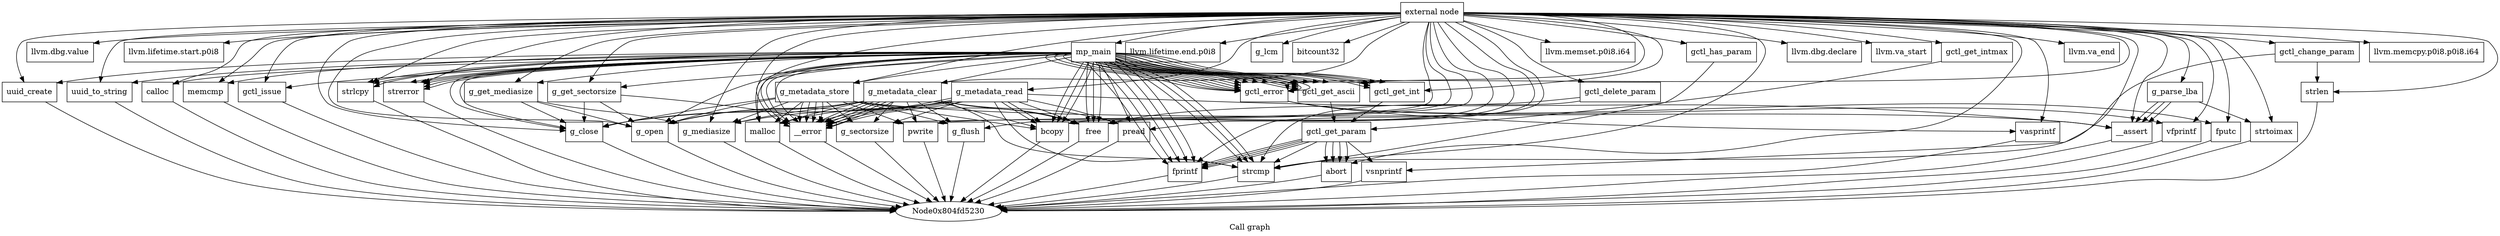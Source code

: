 digraph "Call graph" {
	label="Call graph";

	Node0x804fd5200 [shape=record,label="{external node}"];
	Node0x804fd5200 -> Node0x804fd5290;
	Node0x804fd5200 -> Node0x804fd5b90;
	Node0x804fd5200 -> Node0x804fd53b0;
	Node0x804fd5200 -> Node0x804fd5bf0;
	Node0x804fd5200 -> Node0x804fd5530;
	Node0x804fd5200 -> Node0x804fd5590;
	Node0x804fd5200 -> Node0x804fd55f0;
	Node0x804fd5200 -> Node0x804fd5650;
	Node0x804fd5200 -> Node0x804fd56b0;
	Node0x804fd5200 -> Node0x804fd5710;
	Node0x804fd5200 -> Node0x804fd5770;
	Node0x804fd5200 -> Node0x804fd57d0;
	Node0x804fd5200 -> Node0x804fd5830;
	Node0x804fd5200 -> Node0x804fd58f0;
	Node0x804fd5200 -> Node0x804fd5950;
	Node0x804fd5200 -> Node0x804fd59b0;
	Node0x804fd5200 -> Node0x804fd5a10;
	Node0x804fd5200 -> Node0x804fd5a70;
	Node0x804fd5200 -> Node0x804fd5c50;
	Node0x804fd5200 -> Node0x804fd5b30;
	Node0x804fd5200 -> Node0x804fd5cb0;
	Node0x804fd5200 -> Node0x804fd5d10;
	Node0x804fd5200 -> Node0x804fd5d70;
	Node0x804fd5200 -> Node0x804fd5dd0;
	Node0x804fd5200 -> Node0x804fd5e30;
	Node0x804fd5200 -> Node0x804fd5470;
	Node0x804fd5200 -> Node0x804fd5e90;
	Node0x804fd5200 -> Node0x804fd54d0;
	Node0x804fd5200 -> Node0x804fd5ef0;
	Node0x804fd5200 -> Node0x804fd5f50;
	Node0x804fd5200 -> Node0x804fd5890;
	Node0x804fd5200 -> Node0x804fd6070;
	Node0x804fd5200 -> Node0x804fd5fb0;
	Node0x804fd5200 -> Node0x804fd6010;
	Node0x804fd5200 -> Node0x804fd5ad0;
	Node0x804fd5200 -> Node0x804fd5350;
	Node0x804fd5200 -> Node0x804fd61f0;
	Node0x804fd5200 -> Node0x804fd6250;
	Node0x804fd5200 -> Node0x804fd60d0;
	Node0x804fd5200 -> Node0x804fd6130;
	Node0x804fd5200 -> Node0x804fd6190;
	Node0x804fd5200 -> Node0x804fd62b0;
	Node0x804fd5200 -> Node0x804fd5410;
	Node0x804fd5200 -> Node0x804fd6370;
	Node0x804fd5200 -> Node0x804fd63d0;
	Node0x804fd5200 -> Node0x804fd6430;
	Node0x804fd5200 -> Node0x804fd52f0;
	Node0x804fd5200 -> Node0x804fd6490;
	Node0x804fd5200 -> Node0x804fd64f0;
	Node0x804fd5200 -> Node0x804fd6550;
	Node0x804fd5200 -> Node0x804fd65b0;
	Node0x804fd5200 -> Node0x804fd6610;
	Node0x804fd5290 [shape=record,label="{mp_main}"];
	Node0x804fd5290 -> Node0x804fd52f0;
	Node0x804fd5290 -> Node0x804fd5350;
	Node0x804fd5290 -> Node0x804fd53b0;
	Node0x804fd5290 -> Node0x804fd5410;
	Node0x804fd5290 -> Node0x804fd5350;
	Node0x804fd5290 -> Node0x804fd52f0;
	Node0x804fd5290 -> Node0x804fd5470;
	Node0x804fd5290 -> Node0x804fd54d0;
	Node0x804fd5290 -> Node0x804fd5530;
	Node0x804fd5290 -> Node0x804fd5590;
	Node0x804fd5290 -> Node0x804fd5350;
	Node0x804fd5290 -> Node0x804fd5350;
	Node0x804fd5290 -> Node0x804fd5350;
	Node0x804fd5290 -> Node0x804fd55f0;
	Node0x804fd5290 -> Node0x804fd52f0;
	Node0x804fd5290 -> Node0x804fd55f0;
	Node0x804fd5290 -> Node0x804fd5650;
	Node0x804fd5290 -> Node0x804fd5350;
	Node0x804fd5290 -> Node0x804fd56b0;
	Node0x804fd5290 -> Node0x804fd5350;
	Node0x804fd5290 -> Node0x804fd55f0;
	Node0x804fd5290 -> Node0x804fd5410;
	Node0x804fd5290 -> Node0x804fd5410;
	Node0x804fd5290 -> Node0x804fd5710;
	Node0x804fd5290 -> Node0x804fd5770;
	Node0x804fd5290 -> Node0x804fd5350;
	Node0x804fd5290 -> Node0x804fd57d0;
	Node0x804fd5290 -> Node0x804fd5350;
	Node0x804fd5290 -> Node0x804fd5830;
	Node0x804fd5290 -> Node0x804fd5830;
	Node0x804fd5290 -> Node0x804fd5830;
	Node0x804fd5290 -> Node0x804fd52f0;
	Node0x804fd5290 -> Node0x804fd5890;
	Node0x804fd5290 -> Node0x804fd5590;
	Node0x804fd5290 -> Node0x804fd5350;
	Node0x804fd5290 -> Node0x804fd52f0;
	Node0x804fd5290 -> Node0x804fd58f0;
	Node0x804fd5290 -> Node0x804fd5530;
	Node0x804fd5290 -> Node0x804fd5590;
	Node0x804fd5290 -> Node0x804fd5950;
	Node0x804fd5290 -> Node0x804fd59b0;
	Node0x804fd5290 -> Node0x804fd5530;
	Node0x804fd5290 -> Node0x804fd5590;
	Node0x804fd5290 -> Node0x804fd5950;
	Node0x804fd5290 -> Node0x804fd5a10;
	Node0x804fd5290 -> Node0x804fd5a10;
	Node0x804fd5290 -> Node0x804fd5a70;
	Node0x804fd5290 -> Node0x804fd5950;
	Node0x804fd5290 -> Node0x804fd5710;
	Node0x804fd5290 -> Node0x804fd5710;
	Node0x804fd5290 -> Node0x804fd53b0;
	Node0x804fd5290 -> Node0x804fd5410;
	Node0x804fd5290 -> Node0x804fd5350;
	Node0x804fd5290 -> Node0x804fd52f0;
	Node0x804fd5290 -> Node0x804fd5ad0;
	Node0x804fd5290 -> Node0x804fd5590;
	Node0x804fd5290 -> Node0x804fd5950;
	Node0x804fd5290 -> Node0x804fd5350;
	Node0x804fd5290 -> Node0x804fd53b0;
	Node0x804fd5290 -> Node0x804fd5410;
	Node0x804fd5290 -> Node0x804fd5350;
	Node0x804fd5290 -> Node0x804fd52f0;
	Node0x804fd5290 -> Node0x804fd52f0;
	Node0x804fd5290 -> Node0x804fd5b30;
	Node0x804fd5290 -> Node0x804fd5950;
	Node0x804fd5290 -> Node0x804fd5350;
	Node0x804fd5b90 [shape=record,label="{llvm.dbg.value}"];
	Node0x804fd53b0 [shape=record,label="{strcmp}"];
	Node0x804fd53b0 -> Node0x804fd5230;
	Node0x804fd5bf0 [shape=record,label="{llvm.lifetime.start.p0i8}"];
	Node0x804fd5530 [shape=record,label="{__error}"];
	Node0x804fd5530 -> Node0x804fd5230;
	Node0x804fd5590 [shape=record,label="{strerror}"];
	Node0x804fd5590 -> Node0x804fd5230;
	Node0x804fd55f0 [shape=record,label="{strlcpy}"];
	Node0x804fd55f0 -> Node0x804fd5230;
	Node0x804fd5650 [shape=record,label="{uuid_create}"];
	Node0x804fd5650 -> Node0x804fd5230;
	Node0x804fd56b0 [shape=record,label="{uuid_to_string}"];
	Node0x804fd56b0 -> Node0x804fd5230;
	Node0x804fd5710 [shape=record,label="{free}"];
	Node0x804fd5710 -> Node0x804fd5230;
	Node0x804fd5770 [shape=record,label="{calloc}"];
	Node0x804fd5770 -> Node0x804fd5230;
	Node0x804fd57d0 [shape=record,label="{malloc}"];
	Node0x804fd57d0 -> Node0x804fd5230;
	Node0x804fd5830 [shape=record,label="{bcopy}"];
	Node0x804fd5830 -> Node0x804fd5230;
	Node0x804fd58f0 [shape=record,label="{g_open}"];
	Node0x804fd58f0 -> Node0x804fd5230;
	Node0x804fd5950 [shape=record,label="{fprintf}"];
	Node0x804fd5950 -> Node0x804fd5230;
	Node0x804fd59b0 [shape=record,label="{pread}"];
	Node0x804fd59b0 -> Node0x804fd5230;
	Node0x804fd5a10 [shape=record,label="{g_close}"];
	Node0x804fd5a10 -> Node0x804fd5230;
	Node0x804fd5a70 [shape=record,label="{memcmp}"];
	Node0x804fd5a70 -> Node0x804fd5230;
	Node0x804fd5c50 [shape=record,label="{llvm.lifetime.end.p0i8}"];
	Node0x804fd5b30 [shape=record,label="{gctl_issue}"];
	Node0x804fd5b30 -> Node0x804fd5230;
	Node0x804fd5cb0 [shape=record,label="{g_lcm}"];
	Node0x804fd5d10 [shape=record,label="{bitcount32}"];
	Node0x804fd5d70 [shape=record,label="{g_parse_lba}"];
	Node0x804fd5d70 -> Node0x804fd5dd0;
	Node0x804fd5d70 -> Node0x804fd5dd0;
	Node0x804fd5d70 -> Node0x804fd5dd0;
	Node0x804fd5d70 -> Node0x804fd5e30;
	Node0x804fd5dd0 [shape=record,label="{__assert}"];
	Node0x804fd5dd0 -> Node0x804fd5230;
	Node0x804fd5e30 [shape=record,label="{strtoimax}"];
	Node0x804fd5e30 -> Node0x804fd5230;
	Node0x804fd5470 [shape=record,label="{g_get_mediasize}"];
	Node0x804fd5470 -> Node0x804fd58f0;
	Node0x804fd5470 -> Node0x804fd5e90;
	Node0x804fd5470 -> Node0x804fd5a10;
	Node0x804fd5e90 [shape=record,label="{g_mediasize}"];
	Node0x804fd5e90 -> Node0x804fd5230;
	Node0x804fd54d0 [shape=record,label="{g_get_sectorsize}"];
	Node0x804fd54d0 -> Node0x804fd58f0;
	Node0x804fd54d0 -> Node0x804fd5ef0;
	Node0x804fd54d0 -> Node0x804fd5a10;
	Node0x804fd5ef0 [shape=record,label="{g_sectorsize}"];
	Node0x804fd5ef0 -> Node0x804fd5230;
	Node0x804fd5f50 [shape=record,label="{g_metadata_read}"];
	Node0x804fd5f50 -> Node0x804fd58f0;
	Node0x804fd5f50 -> Node0x804fd5530;
	Node0x804fd5f50 -> Node0x804fd5e90;
	Node0x804fd5f50 -> Node0x804fd5530;
	Node0x804fd5f50 -> Node0x804fd5ef0;
	Node0x804fd5f50 -> Node0x804fd5530;
	Node0x804fd5f50 -> Node0x804fd5dd0;
	Node0x804fd5f50 -> Node0x804fd57d0;
	Node0x804fd5f50 -> Node0x804fd59b0;
	Node0x804fd5f50 -> Node0x804fd5530;
	Node0x804fd5f50 -> Node0x804fd5830;
	Node0x804fd5f50 -> Node0x804fd53b0;
	Node0x804fd5f50 -> Node0x804fd5830;
	Node0x804fd5f50 -> Node0x804fd5710;
	Node0x804fd5f50 -> Node0x804fd5a10;
	Node0x804fd5890 [shape=record,label="{g_metadata_store}"];
	Node0x804fd5890 -> Node0x804fd58f0;
	Node0x804fd5890 -> Node0x804fd5530;
	Node0x804fd5890 -> Node0x804fd5e90;
	Node0x804fd5890 -> Node0x804fd5530;
	Node0x804fd5890 -> Node0x804fd5ef0;
	Node0x804fd5890 -> Node0x804fd5530;
	Node0x804fd5890 -> Node0x804fd5dd0;
	Node0x804fd5890 -> Node0x804fd57d0;
	Node0x804fd5890 -> Node0x804fd5830;
	Node0x804fd5890 -> Node0x804fd5fb0;
	Node0x804fd5890 -> Node0x804fd5530;
	Node0x804fd5890 -> Node0x804fd6010;
	Node0x804fd5890 -> Node0x804fd5710;
	Node0x804fd5890 -> Node0x804fd5a10;
	Node0x804fd6070 [shape=record,label="{llvm.memset.p0i8.i64}"];
	Node0x804fd5fb0 [shape=record,label="{pwrite}"];
	Node0x804fd5fb0 -> Node0x804fd5230;
	Node0x804fd6010 [shape=record,label="{g_flush}"];
	Node0x804fd6010 -> Node0x804fd5230;
	Node0x804fd5ad0 [shape=record,label="{g_metadata_clear}"];
	Node0x804fd5ad0 -> Node0x804fd58f0;
	Node0x804fd5ad0 -> Node0x804fd5530;
	Node0x804fd5ad0 -> Node0x804fd5e90;
	Node0x804fd5ad0 -> Node0x804fd5530;
	Node0x804fd5ad0 -> Node0x804fd5ef0;
	Node0x804fd5ad0 -> Node0x804fd5530;
	Node0x804fd5ad0 -> Node0x804fd57d0;
	Node0x804fd5ad0 -> Node0x804fd59b0;
	Node0x804fd5ad0 -> Node0x804fd5530;
	Node0x804fd5ad0 -> Node0x804fd5830;
	Node0x804fd5ad0 -> Node0x804fd53b0;
	Node0x804fd5ad0 -> Node0x804fd5fb0;
	Node0x804fd5ad0 -> Node0x804fd5530;
	Node0x804fd5ad0 -> Node0x804fd6010;
	Node0x804fd5ad0 -> Node0x804fd5710;
	Node0x804fd5ad0 -> Node0x804fd5a10;
	Node0x804fd5350 [shape=record,label="{gctl_error}"];
	Node0x804fd5350 -> Node0x804fd60d0;
	Node0x804fd5350 -> Node0x804fd6130;
	Node0x804fd5350 -> Node0x804fd6190;
	Node0x804fd61f0 [shape=record,label="{llvm.dbg.declare}"];
	Node0x804fd6250 [shape=record,label="{llvm.va_start}"];
	Node0x804fd60d0 [shape=record,label="{vasprintf}"];
	Node0x804fd60d0 -> Node0x804fd5230;
	Node0x804fd6130 [shape=record,label="{vfprintf}"];
	Node0x804fd6130 -> Node0x804fd5230;
	Node0x804fd6190 [shape=record,label="{fputc}"];
	Node0x804fd6190 -> Node0x804fd5230;
	Node0x804fd62b0 [shape=record,label="{llvm.va_end}"];
	Node0x804fd5410 [shape=record,label="{gctl_get_int}"];
	Node0x804fd5410 -> Node0x804fd6310;
	Node0x804fd6310 [shape=record,label="{gctl_get_param}"];
	Node0x804fd6310 -> Node0x804fd6370;
	Node0x804fd6310 -> Node0x804fd53b0;
	Node0x804fd6310 -> Node0x804fd5950;
	Node0x804fd6310 -> Node0x804fd63d0;
	Node0x804fd6310 -> Node0x804fd5950;
	Node0x804fd6310 -> Node0x804fd63d0;
	Node0x804fd6310 -> Node0x804fd5950;
	Node0x804fd6310 -> Node0x804fd63d0;
	Node0x804fd6310 -> Node0x804fd5950;
	Node0x804fd6310 -> Node0x804fd63d0;
	Node0x804fd6370 [shape=record,label="{vsnprintf}"];
	Node0x804fd6370 -> Node0x804fd5230;
	Node0x804fd63d0 [shape=record,label="{abort}"];
	Node0x804fd63d0 -> Node0x804fd5230;
	Node0x804fd6430 [shape=record,label="{gctl_get_intmax}"];
	Node0x804fd6430 -> Node0x804fd6310;
	Node0x804fd52f0 [shape=record,label="{gctl_get_ascii}"];
	Node0x804fd52f0 -> Node0x804fd6310;
	Node0x804fd6490 [shape=record,label="{gctl_change_param}"];
	Node0x804fd6490 -> Node0x804fd53b0;
	Node0x804fd6490 -> Node0x804fd64f0;
	Node0x804fd64f0 [shape=record,label="{strlen}"];
	Node0x804fd64f0 -> Node0x804fd5230;
	Node0x804fd6550 [shape=record,label="{gctl_delete_param}"];
	Node0x804fd6550 -> Node0x804fd53b0;
	Node0x804fd6550 -> Node0x804fd5710;
	Node0x804fd65b0 [shape=record,label="{llvm.memcpy.p0i8.p0i8.i64}"];
	Node0x804fd6610 [shape=record,label="{gctl_has_param}"];
	Node0x804fd6610 -> Node0x804fd53b0;
}
